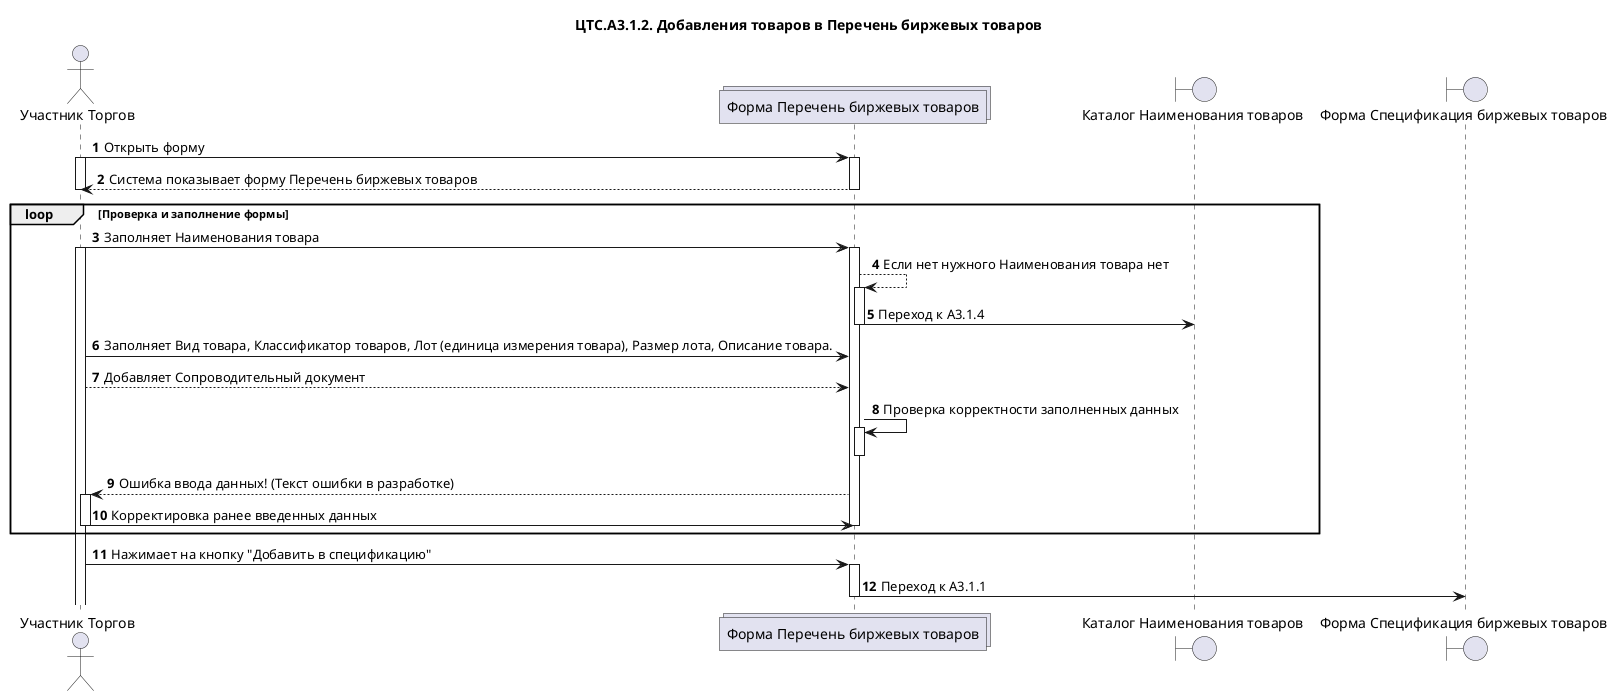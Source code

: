 @startuml "ЦТС.А3.1 Допуск товара к торгам"
title "ЦТС.А3.1.2. Добавления товаров в Перечень биржевых товаров"
actor "Участник Торгов" as User
collections "Форма Перечень биржевых товаров" as SpecificationCommoditiesForm
boundary "Каталог Наименования товаров" as CommoditiesForm
boundary "Форма Спецификация биржевых товаров" as SpecificationForm

autonumber

autonumber
User -> SpecificationCommoditiesForm: Открыть форму
activate User
activate SpecificationCommoditiesForm

SpecificationCommoditiesForm-->User: Система показывает форму Перечень биржевых товаров
deactivate User
deactivate SpecificationCommoditiesForm

loop Проверка и заполнение формы
User -> SpecificationCommoditiesForm: Заполняет Наименования товара
activate User
activate SpecificationCommoditiesForm
SpecificationCommoditiesForm --> SpecificationCommoditiesForm: Если нет нужного Наименования товара нет
activate SpecificationCommoditiesForm
SpecificationCommoditiesForm -> CommoditiesForm: Переход к А3.1.4
deactivate SpecificationCommoditiesForm
User->SpecificationCommoditiesForm: Заполняет Вид товара, Классификатор товаров, Лот (единица измерения товара), Размер лота, Описание товара.
User-->SpecificationCommoditiesForm: Добавляет Cопроводительный документ
SpecificationCommoditiesForm -> SpecificationCommoditiesForm: Проверка корректности заполненных данных 
activate SpecificationCommoditiesForm
deactivate SpecificationCommoditiesForm
SpecificationCommoditiesForm --> User: Ошибка ввода данных! (Текст ошибки в разработке) 
deactivate SpecificationForm
activate User
User->SpecificationCommoditiesForm: Корректировка ранее введенных данных
deactivate User
deactivate SpecificationCommoditiesForm
end

User -> SpecificationCommoditiesForm: Нажимает на кнопку "Добавить в спецификацию"
activate SpecificationCommoditiesForm
SpecificationCommoditiesForm -> SpecificationForm: Переход к А3.1.1
deactivate SpecificationCommoditiesForm
@enduml